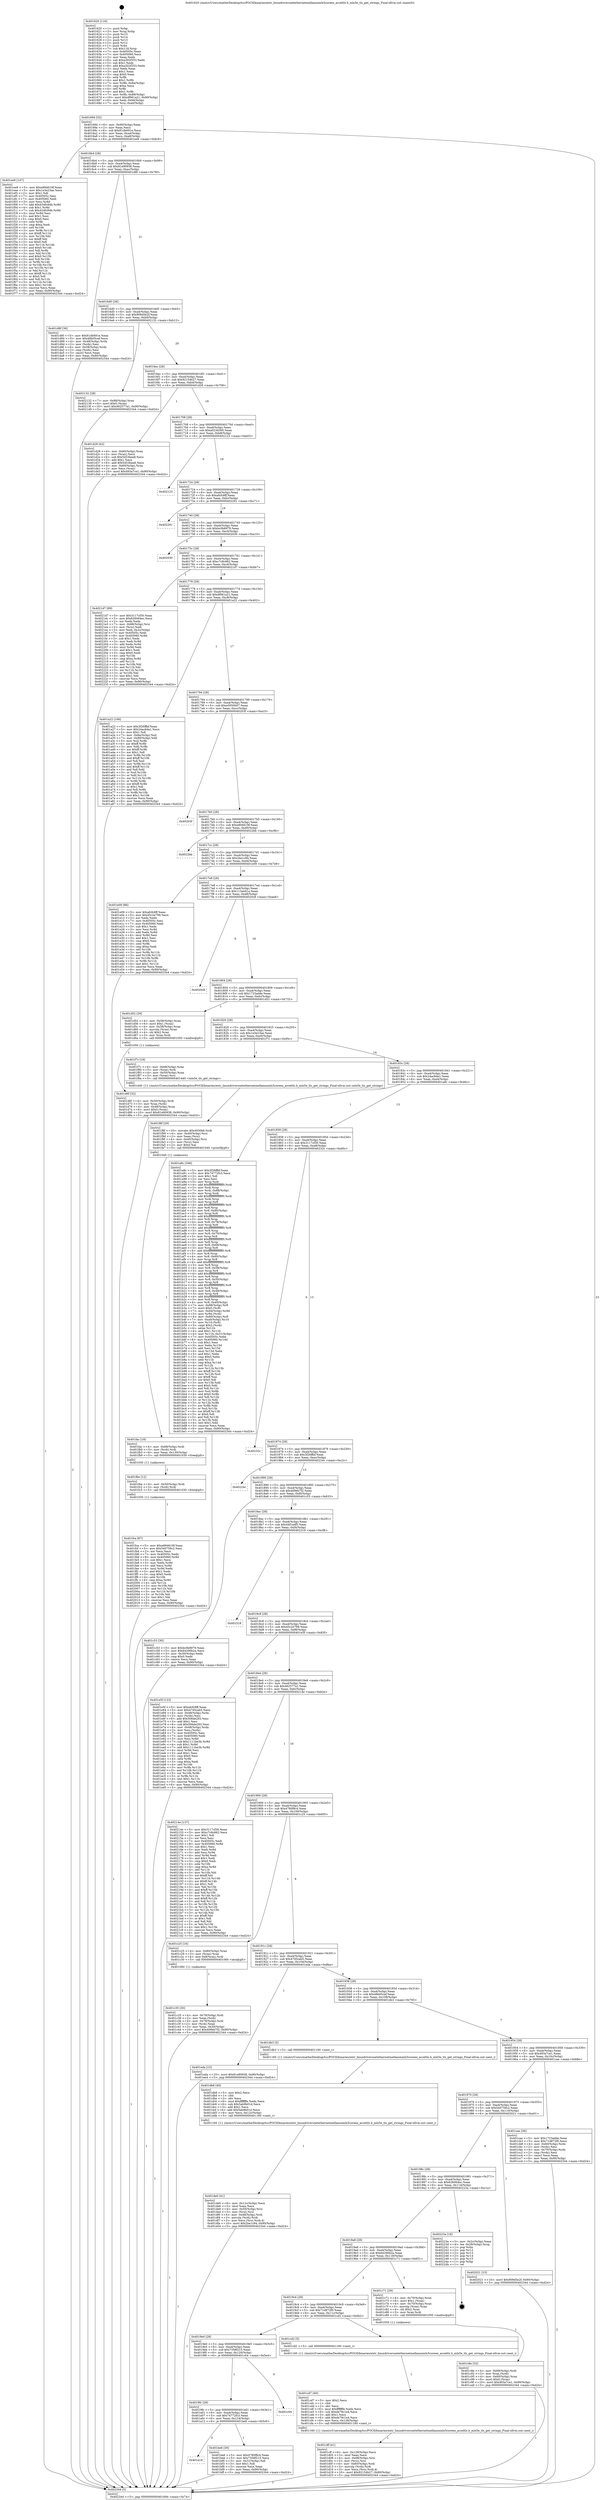 digraph "0x401620" {
  label = "0x401620 (/mnt/c/Users/mathe/Desktop/tcc/POCII/binaries/extr_linuxdriversnetethernetmellanoxmlx5coreen_acceltls.h_mlx5e_tls_get_strings_Final-ollvm.out::main(0))"
  labelloc = "t"
  node[shape=record]

  Entry [label="",width=0.3,height=0.3,shape=circle,fillcolor=black,style=filled]
  "0x401694" [label="{
     0x401694 [32]\l
     | [instrs]\l
     &nbsp;&nbsp;0x401694 \<+6\>: mov -0x90(%rbp),%eax\l
     &nbsp;&nbsp;0x40169a \<+2\>: mov %eax,%ecx\l
     &nbsp;&nbsp;0x40169c \<+6\>: sub $0x81db691e,%ecx\l
     &nbsp;&nbsp;0x4016a2 \<+6\>: mov %eax,-0xa4(%rbp)\l
     &nbsp;&nbsp;0x4016a8 \<+6\>: mov %ecx,-0xa8(%rbp)\l
     &nbsp;&nbsp;0x4016ae \<+6\>: je 0000000000401ee9 \<main+0x8c9\>\l
  }"]
  "0x401ee9" [label="{
     0x401ee9 [147]\l
     | [instrs]\l
     &nbsp;&nbsp;0x401ee9 \<+5\>: mov $0xe894619f,%eax\l
     &nbsp;&nbsp;0x401eee \<+5\>: mov $0x1e3e23ae,%ecx\l
     &nbsp;&nbsp;0x401ef3 \<+2\>: mov $0x1,%dl\l
     &nbsp;&nbsp;0x401ef5 \<+7\>: mov 0x40505c,%esi\l
     &nbsp;&nbsp;0x401efc \<+7\>: mov 0x405060,%edi\l
     &nbsp;&nbsp;0x401f03 \<+3\>: mov %esi,%r8d\l
     &nbsp;&nbsp;0x401f06 \<+7\>: add $0x434fc84b,%r8d\l
     &nbsp;&nbsp;0x401f0d \<+4\>: sub $0x1,%r8d\l
     &nbsp;&nbsp;0x401f11 \<+7\>: sub $0x434fc84b,%r8d\l
     &nbsp;&nbsp;0x401f18 \<+4\>: imul %r8d,%esi\l
     &nbsp;&nbsp;0x401f1c \<+3\>: and $0x1,%esi\l
     &nbsp;&nbsp;0x401f1f \<+3\>: cmp $0x0,%esi\l
     &nbsp;&nbsp;0x401f22 \<+4\>: sete %r9b\l
     &nbsp;&nbsp;0x401f26 \<+3\>: cmp $0xa,%edi\l
     &nbsp;&nbsp;0x401f29 \<+4\>: setl %r10b\l
     &nbsp;&nbsp;0x401f2d \<+3\>: mov %r9b,%r11b\l
     &nbsp;&nbsp;0x401f30 \<+4\>: xor $0xff,%r11b\l
     &nbsp;&nbsp;0x401f34 \<+3\>: mov %r10b,%bl\l
     &nbsp;&nbsp;0x401f37 \<+3\>: xor $0xff,%bl\l
     &nbsp;&nbsp;0x401f3a \<+3\>: xor $0x0,%dl\l
     &nbsp;&nbsp;0x401f3d \<+3\>: mov %r11b,%r14b\l
     &nbsp;&nbsp;0x401f40 \<+4\>: and $0x0,%r14b\l
     &nbsp;&nbsp;0x401f44 \<+3\>: and %dl,%r9b\l
     &nbsp;&nbsp;0x401f47 \<+3\>: mov %bl,%r15b\l
     &nbsp;&nbsp;0x401f4a \<+4\>: and $0x0,%r15b\l
     &nbsp;&nbsp;0x401f4e \<+3\>: and %dl,%r10b\l
     &nbsp;&nbsp;0x401f51 \<+3\>: or %r9b,%r14b\l
     &nbsp;&nbsp;0x401f54 \<+3\>: or %r10b,%r15b\l
     &nbsp;&nbsp;0x401f57 \<+3\>: xor %r15b,%r14b\l
     &nbsp;&nbsp;0x401f5a \<+3\>: or %bl,%r11b\l
     &nbsp;&nbsp;0x401f5d \<+4\>: xor $0xff,%r11b\l
     &nbsp;&nbsp;0x401f61 \<+3\>: or $0x0,%dl\l
     &nbsp;&nbsp;0x401f64 \<+3\>: and %dl,%r11b\l
     &nbsp;&nbsp;0x401f67 \<+3\>: or %r11b,%r14b\l
     &nbsp;&nbsp;0x401f6a \<+4\>: test $0x1,%r14b\l
     &nbsp;&nbsp;0x401f6e \<+3\>: cmovne %ecx,%eax\l
     &nbsp;&nbsp;0x401f71 \<+6\>: mov %eax,-0x90(%rbp)\l
     &nbsp;&nbsp;0x401f77 \<+5\>: jmp 0000000000402344 \<main+0xd24\>\l
  }"]
  "0x4016b4" [label="{
     0x4016b4 [28]\l
     | [instrs]\l
     &nbsp;&nbsp;0x4016b4 \<+5\>: jmp 00000000004016b9 \<main+0x99\>\l
     &nbsp;&nbsp;0x4016b9 \<+6\>: mov -0xa4(%rbp),%eax\l
     &nbsp;&nbsp;0x4016bf \<+5\>: sub $0x81e90938,%eax\l
     &nbsp;&nbsp;0x4016c4 \<+6\>: mov %eax,-0xac(%rbp)\l
     &nbsp;&nbsp;0x4016ca \<+6\>: je 0000000000401d8f \<main+0x76f\>\l
  }"]
  Exit [label="",width=0.3,height=0.3,shape=circle,fillcolor=black,style=filled,peripheries=2]
  "0x401d8f" [label="{
     0x401d8f [36]\l
     | [instrs]\l
     &nbsp;&nbsp;0x401d8f \<+5\>: mov $0x81db691e,%eax\l
     &nbsp;&nbsp;0x401d94 \<+5\>: mov $0x48b05cef,%ecx\l
     &nbsp;&nbsp;0x401d99 \<+4\>: mov -0x48(%rbp),%rdx\l
     &nbsp;&nbsp;0x401d9d \<+2\>: mov (%rdx),%esi\l
     &nbsp;&nbsp;0x401d9f \<+4\>: mov -0x58(%rbp),%rdx\l
     &nbsp;&nbsp;0x401da3 \<+2\>: cmp (%rdx),%esi\l
     &nbsp;&nbsp;0x401da5 \<+3\>: cmovl %ecx,%eax\l
     &nbsp;&nbsp;0x401da8 \<+6\>: mov %eax,-0x90(%rbp)\l
     &nbsp;&nbsp;0x401dae \<+5\>: jmp 0000000000402344 \<main+0xd24\>\l
  }"]
  "0x4016d0" [label="{
     0x4016d0 [28]\l
     | [instrs]\l
     &nbsp;&nbsp;0x4016d0 \<+5\>: jmp 00000000004016d5 \<main+0xb5\>\l
     &nbsp;&nbsp;0x4016d5 \<+6\>: mov -0xa4(%rbp),%eax\l
     &nbsp;&nbsp;0x4016db \<+5\>: sub $0x909d5e2f,%eax\l
     &nbsp;&nbsp;0x4016e0 \<+6\>: mov %eax,-0xb0(%rbp)\l
     &nbsp;&nbsp;0x4016e6 \<+6\>: je 0000000000402132 \<main+0xb12\>\l
  }"]
  "0x401fca" [label="{
     0x401fca [87]\l
     | [instrs]\l
     &nbsp;&nbsp;0x401fca \<+5\>: mov $0xe894619f,%eax\l
     &nbsp;&nbsp;0x401fcf \<+5\>: mov $0x540758c2,%esi\l
     &nbsp;&nbsp;0x401fd4 \<+2\>: xor %ecx,%ecx\l
     &nbsp;&nbsp;0x401fd6 \<+7\>: mov 0x40505c,%edx\l
     &nbsp;&nbsp;0x401fdd \<+8\>: mov 0x405060,%r8d\l
     &nbsp;&nbsp;0x401fe5 \<+3\>: sub $0x1,%ecx\l
     &nbsp;&nbsp;0x401fe8 \<+3\>: mov %edx,%r9d\l
     &nbsp;&nbsp;0x401feb \<+3\>: add %ecx,%r9d\l
     &nbsp;&nbsp;0x401fee \<+4\>: imul %r9d,%edx\l
     &nbsp;&nbsp;0x401ff2 \<+3\>: and $0x1,%edx\l
     &nbsp;&nbsp;0x401ff5 \<+3\>: cmp $0x0,%edx\l
     &nbsp;&nbsp;0x401ff8 \<+4\>: sete %r10b\l
     &nbsp;&nbsp;0x401ffc \<+4\>: cmp $0xa,%r8d\l
     &nbsp;&nbsp;0x402000 \<+4\>: setl %r11b\l
     &nbsp;&nbsp;0x402004 \<+3\>: mov %r10b,%bl\l
     &nbsp;&nbsp;0x402007 \<+3\>: and %r11b,%bl\l
     &nbsp;&nbsp;0x40200a \<+3\>: xor %r11b,%r10b\l
     &nbsp;&nbsp;0x40200d \<+3\>: or %r10b,%bl\l
     &nbsp;&nbsp;0x402010 \<+3\>: test $0x1,%bl\l
     &nbsp;&nbsp;0x402013 \<+3\>: cmovne %esi,%eax\l
     &nbsp;&nbsp;0x402016 \<+6\>: mov %eax,-0x90(%rbp)\l
     &nbsp;&nbsp;0x40201c \<+5\>: jmp 0000000000402344 \<main+0xd24\>\l
  }"]
  "0x402132" [label="{
     0x402132 [28]\l
     | [instrs]\l
     &nbsp;&nbsp;0x402132 \<+7\>: mov -0x88(%rbp),%rax\l
     &nbsp;&nbsp;0x402139 \<+6\>: movl $0x0,(%rax)\l
     &nbsp;&nbsp;0x40213f \<+10\>: movl $0x462577a1,-0x90(%rbp)\l
     &nbsp;&nbsp;0x402149 \<+5\>: jmp 0000000000402344 \<main+0xd24\>\l
  }"]
  "0x4016ec" [label="{
     0x4016ec [28]\l
     | [instrs]\l
     &nbsp;&nbsp;0x4016ec \<+5\>: jmp 00000000004016f1 \<main+0xd1\>\l
     &nbsp;&nbsp;0x4016f1 \<+6\>: mov -0xa4(%rbp),%eax\l
     &nbsp;&nbsp;0x4016f7 \<+5\>: sub $0x92154b27,%eax\l
     &nbsp;&nbsp;0x4016fc \<+6\>: mov %eax,-0xb4(%rbp)\l
     &nbsp;&nbsp;0x401702 \<+6\>: je 0000000000401d28 \<main+0x708\>\l
  }"]
  "0x401fbe" [label="{
     0x401fbe [12]\l
     | [instrs]\l
     &nbsp;&nbsp;0x401fbe \<+4\>: mov -0x50(%rbp),%rdi\l
     &nbsp;&nbsp;0x401fc2 \<+3\>: mov (%rdi),%rdi\l
     &nbsp;&nbsp;0x401fc5 \<+5\>: call 0000000000401030 \<free@plt\>\l
     | [calls]\l
     &nbsp;&nbsp;0x401030 \{1\} (unknown)\l
  }"]
  "0x401d28" [label="{
     0x401d28 [42]\l
     | [instrs]\l
     &nbsp;&nbsp;0x401d28 \<+4\>: mov -0x60(%rbp),%rax\l
     &nbsp;&nbsp;0x401d2c \<+2\>: mov (%rax),%ecx\l
     &nbsp;&nbsp;0x401d2e \<+6\>: sub $0x5453bea8,%ecx\l
     &nbsp;&nbsp;0x401d34 \<+3\>: add $0x1,%ecx\l
     &nbsp;&nbsp;0x401d37 \<+6\>: add $0x5453bea8,%ecx\l
     &nbsp;&nbsp;0x401d3d \<+4\>: mov -0x60(%rbp),%rax\l
     &nbsp;&nbsp;0x401d41 \<+2\>: mov %ecx,(%rax)\l
     &nbsp;&nbsp;0x401d43 \<+10\>: movl $0x493a7ce1,-0x90(%rbp)\l
     &nbsp;&nbsp;0x401d4d \<+5\>: jmp 0000000000402344 \<main+0xd24\>\l
  }"]
  "0x401708" [label="{
     0x401708 [28]\l
     | [instrs]\l
     &nbsp;&nbsp;0x401708 \<+5\>: jmp 000000000040170d \<main+0xed\>\l
     &nbsp;&nbsp;0x40170d \<+6\>: mov -0xa4(%rbp),%eax\l
     &nbsp;&nbsp;0x401713 \<+5\>: sub $0xa023d300,%eax\l
     &nbsp;&nbsp;0x401718 \<+6\>: mov %eax,-0xb8(%rbp)\l
     &nbsp;&nbsp;0x40171e \<+6\>: je 0000000000402123 \<main+0xb03\>\l
  }"]
  "0x401fac" [label="{
     0x401fac [18]\l
     | [instrs]\l
     &nbsp;&nbsp;0x401fac \<+4\>: mov -0x68(%rbp),%rdi\l
     &nbsp;&nbsp;0x401fb0 \<+3\>: mov (%rdi),%rdi\l
     &nbsp;&nbsp;0x401fb3 \<+6\>: mov %eax,-0x130(%rbp)\l
     &nbsp;&nbsp;0x401fb9 \<+5\>: call 0000000000401030 \<free@plt\>\l
     | [calls]\l
     &nbsp;&nbsp;0x401030 \{1\} (unknown)\l
  }"]
  "0x402123" [label="{
     0x402123\l
  }", style=dashed]
  "0x401724" [label="{
     0x401724 [28]\l
     | [instrs]\l
     &nbsp;&nbsp;0x401724 \<+5\>: jmp 0000000000401729 \<main+0x109\>\l
     &nbsp;&nbsp;0x401729 \<+6\>: mov -0xa4(%rbp),%eax\l
     &nbsp;&nbsp;0x40172f \<+5\>: sub $0xafcfc8ff,%eax\l
     &nbsp;&nbsp;0x401734 \<+6\>: mov %eax,-0xbc(%rbp)\l
     &nbsp;&nbsp;0x40173a \<+6\>: je 0000000000402291 \<main+0xc71\>\l
  }"]
  "0x401f8f" [label="{
     0x401f8f [29]\l
     | [instrs]\l
     &nbsp;&nbsp;0x401f8f \<+10\>: movabs $0x4030b6,%rdi\l
     &nbsp;&nbsp;0x401f99 \<+4\>: mov -0x40(%rbp),%rsi\l
     &nbsp;&nbsp;0x401f9d \<+2\>: mov %eax,(%rsi)\l
     &nbsp;&nbsp;0x401f9f \<+4\>: mov -0x40(%rbp),%rsi\l
     &nbsp;&nbsp;0x401fa3 \<+2\>: mov (%rsi),%esi\l
     &nbsp;&nbsp;0x401fa5 \<+2\>: mov $0x0,%al\l
     &nbsp;&nbsp;0x401fa7 \<+5\>: call 0000000000401040 \<printf@plt\>\l
     | [calls]\l
     &nbsp;&nbsp;0x401040 \{1\} (unknown)\l
  }"]
  "0x402291" [label="{
     0x402291\l
  }", style=dashed]
  "0x401740" [label="{
     0x401740 [28]\l
     | [instrs]\l
     &nbsp;&nbsp;0x401740 \<+5\>: jmp 0000000000401745 \<main+0x125\>\l
     &nbsp;&nbsp;0x401745 \<+6\>: mov -0xa4(%rbp),%eax\l
     &nbsp;&nbsp;0x40174b \<+5\>: sub $0xbc0b8979,%eax\l
     &nbsp;&nbsp;0x401750 \<+6\>: mov %eax,-0xc0(%rbp)\l
     &nbsp;&nbsp;0x401756 \<+6\>: je 0000000000402030 \<main+0xa10\>\l
  }"]
  "0x401de0" [label="{
     0x401de0 [41]\l
     | [instrs]\l
     &nbsp;&nbsp;0x401de0 \<+6\>: mov -0x12c(%rbp),%ecx\l
     &nbsp;&nbsp;0x401de6 \<+3\>: imul %eax,%ecx\l
     &nbsp;&nbsp;0x401de9 \<+4\>: mov -0x50(%rbp),%rsi\l
     &nbsp;&nbsp;0x401ded \<+3\>: mov (%rsi),%rsi\l
     &nbsp;&nbsp;0x401df0 \<+4\>: mov -0x48(%rbp),%rdi\l
     &nbsp;&nbsp;0x401df4 \<+3\>: movslq (%rdi),%rdi\l
     &nbsp;&nbsp;0x401df7 \<+3\>: mov %ecx,(%rsi,%rdi,4)\l
     &nbsp;&nbsp;0x401dfa \<+10\>: movl $0x2be1c94,-0x90(%rbp)\l
     &nbsp;&nbsp;0x401e04 \<+5\>: jmp 0000000000402344 \<main+0xd24\>\l
  }"]
  "0x402030" [label="{
     0x402030\l
  }", style=dashed]
  "0x40175c" [label="{
     0x40175c [28]\l
     | [instrs]\l
     &nbsp;&nbsp;0x40175c \<+5\>: jmp 0000000000401761 \<main+0x141\>\l
     &nbsp;&nbsp;0x401761 \<+6\>: mov -0xa4(%rbp),%eax\l
     &nbsp;&nbsp;0x401767 \<+5\>: sub $0xc7c8c662,%eax\l
     &nbsp;&nbsp;0x40176c \<+6\>: mov %eax,-0xc4(%rbp)\l
     &nbsp;&nbsp;0x401772 \<+6\>: je 00000000004021d7 \<main+0xbb7\>\l
  }"]
  "0x401db8" [label="{
     0x401db8 [40]\l
     | [instrs]\l
     &nbsp;&nbsp;0x401db8 \<+5\>: mov $0x2,%ecx\l
     &nbsp;&nbsp;0x401dbd \<+1\>: cltd\l
     &nbsp;&nbsp;0x401dbe \<+2\>: idiv %ecx\l
     &nbsp;&nbsp;0x401dc0 \<+6\>: imul $0xfffffffe,%edx,%ecx\l
     &nbsp;&nbsp;0x401dc6 \<+6\>: sub $0x5ab9b01d,%ecx\l
     &nbsp;&nbsp;0x401dcc \<+3\>: add $0x1,%ecx\l
     &nbsp;&nbsp;0x401dcf \<+6\>: add $0x5ab9b01d,%ecx\l
     &nbsp;&nbsp;0x401dd5 \<+6\>: mov %ecx,-0x12c(%rbp)\l
     &nbsp;&nbsp;0x401ddb \<+5\>: call 0000000000401160 \<next_i\>\l
     | [calls]\l
     &nbsp;&nbsp;0x401160 \{1\} (/mnt/c/Users/mathe/Desktop/tcc/POCII/binaries/extr_linuxdriversnetethernetmellanoxmlx5coreen_acceltls.h_mlx5e_tls_get_strings_Final-ollvm.out::next_i)\l
  }"]
  "0x4021d7" [label="{
     0x4021d7 [99]\l
     | [instrs]\l
     &nbsp;&nbsp;0x4021d7 \<+5\>: mov $0x3117cf30,%eax\l
     &nbsp;&nbsp;0x4021dc \<+5\>: mov $0x626064ec,%ecx\l
     &nbsp;&nbsp;0x4021e1 \<+2\>: xor %edx,%edx\l
     &nbsp;&nbsp;0x4021e3 \<+7\>: mov -0x88(%rbp),%rsi\l
     &nbsp;&nbsp;0x4021ea \<+2\>: mov (%rsi),%edi\l
     &nbsp;&nbsp;0x4021ec \<+3\>: mov %edi,-0x2c(%rbp)\l
     &nbsp;&nbsp;0x4021ef \<+7\>: mov 0x40505c,%edi\l
     &nbsp;&nbsp;0x4021f6 \<+8\>: mov 0x405060,%r8d\l
     &nbsp;&nbsp;0x4021fe \<+3\>: sub $0x1,%edx\l
     &nbsp;&nbsp;0x402201 \<+3\>: mov %edi,%r9d\l
     &nbsp;&nbsp;0x402204 \<+3\>: add %edx,%r9d\l
     &nbsp;&nbsp;0x402207 \<+4\>: imul %r9d,%edi\l
     &nbsp;&nbsp;0x40220b \<+3\>: and $0x1,%edi\l
     &nbsp;&nbsp;0x40220e \<+3\>: cmp $0x0,%edi\l
     &nbsp;&nbsp;0x402211 \<+4\>: sete %r10b\l
     &nbsp;&nbsp;0x402215 \<+4\>: cmp $0xa,%r8d\l
     &nbsp;&nbsp;0x402219 \<+4\>: setl %r11b\l
     &nbsp;&nbsp;0x40221d \<+3\>: mov %r10b,%bl\l
     &nbsp;&nbsp;0x402220 \<+3\>: and %r11b,%bl\l
     &nbsp;&nbsp;0x402223 \<+3\>: xor %r11b,%r10b\l
     &nbsp;&nbsp;0x402226 \<+3\>: or %r10b,%bl\l
     &nbsp;&nbsp;0x402229 \<+3\>: test $0x1,%bl\l
     &nbsp;&nbsp;0x40222c \<+3\>: cmovne %ecx,%eax\l
     &nbsp;&nbsp;0x40222f \<+6\>: mov %eax,-0x90(%rbp)\l
     &nbsp;&nbsp;0x402235 \<+5\>: jmp 0000000000402344 \<main+0xd24\>\l
  }"]
  "0x401778" [label="{
     0x401778 [28]\l
     | [instrs]\l
     &nbsp;&nbsp;0x401778 \<+5\>: jmp 000000000040177d \<main+0x15d\>\l
     &nbsp;&nbsp;0x40177d \<+6\>: mov -0xa4(%rbp),%eax\l
     &nbsp;&nbsp;0x401783 \<+5\>: sub $0xdf061a21,%eax\l
     &nbsp;&nbsp;0x401788 \<+6\>: mov %eax,-0xc8(%rbp)\l
     &nbsp;&nbsp;0x40178e \<+6\>: je 0000000000401a22 \<main+0x402\>\l
  }"]
  "0x401d6f" [label="{
     0x401d6f [32]\l
     | [instrs]\l
     &nbsp;&nbsp;0x401d6f \<+4\>: mov -0x50(%rbp),%rdi\l
     &nbsp;&nbsp;0x401d73 \<+3\>: mov %rax,(%rdi)\l
     &nbsp;&nbsp;0x401d76 \<+4\>: mov -0x48(%rbp),%rax\l
     &nbsp;&nbsp;0x401d7a \<+6\>: movl $0x0,(%rax)\l
     &nbsp;&nbsp;0x401d80 \<+10\>: movl $0x81e90938,-0x90(%rbp)\l
     &nbsp;&nbsp;0x401d8a \<+5\>: jmp 0000000000402344 \<main+0xd24\>\l
  }"]
  "0x401a22" [label="{
     0x401a22 [106]\l
     | [instrs]\l
     &nbsp;&nbsp;0x401a22 \<+5\>: mov $0x3f26ffbf,%eax\l
     &nbsp;&nbsp;0x401a27 \<+5\>: mov $0x24ac6da1,%ecx\l
     &nbsp;&nbsp;0x401a2c \<+2\>: mov $0x1,%dl\l
     &nbsp;&nbsp;0x401a2e \<+7\>: mov -0x8a(%rbp),%sil\l
     &nbsp;&nbsp;0x401a35 \<+7\>: mov -0x89(%rbp),%dil\l
     &nbsp;&nbsp;0x401a3c \<+3\>: mov %sil,%r8b\l
     &nbsp;&nbsp;0x401a3f \<+4\>: xor $0xff,%r8b\l
     &nbsp;&nbsp;0x401a43 \<+3\>: mov %dil,%r9b\l
     &nbsp;&nbsp;0x401a46 \<+4\>: xor $0xff,%r9b\l
     &nbsp;&nbsp;0x401a4a \<+3\>: xor $0x1,%dl\l
     &nbsp;&nbsp;0x401a4d \<+3\>: mov %r8b,%r10b\l
     &nbsp;&nbsp;0x401a50 \<+4\>: and $0xff,%r10b\l
     &nbsp;&nbsp;0x401a54 \<+3\>: and %dl,%sil\l
     &nbsp;&nbsp;0x401a57 \<+3\>: mov %r9b,%r11b\l
     &nbsp;&nbsp;0x401a5a \<+4\>: and $0xff,%r11b\l
     &nbsp;&nbsp;0x401a5e \<+3\>: and %dl,%dil\l
     &nbsp;&nbsp;0x401a61 \<+3\>: or %sil,%r10b\l
     &nbsp;&nbsp;0x401a64 \<+3\>: or %dil,%r11b\l
     &nbsp;&nbsp;0x401a67 \<+3\>: xor %r11b,%r10b\l
     &nbsp;&nbsp;0x401a6a \<+3\>: or %r9b,%r8b\l
     &nbsp;&nbsp;0x401a6d \<+4\>: xor $0xff,%r8b\l
     &nbsp;&nbsp;0x401a71 \<+3\>: or $0x1,%dl\l
     &nbsp;&nbsp;0x401a74 \<+3\>: and %dl,%r8b\l
     &nbsp;&nbsp;0x401a77 \<+3\>: or %r8b,%r10b\l
     &nbsp;&nbsp;0x401a7a \<+4\>: test $0x1,%r10b\l
     &nbsp;&nbsp;0x401a7e \<+3\>: cmovne %ecx,%eax\l
     &nbsp;&nbsp;0x401a81 \<+6\>: mov %eax,-0x90(%rbp)\l
     &nbsp;&nbsp;0x401a87 \<+5\>: jmp 0000000000402344 \<main+0xd24\>\l
  }"]
  "0x401794" [label="{
     0x401794 [28]\l
     | [instrs]\l
     &nbsp;&nbsp;0x401794 \<+5\>: jmp 0000000000401799 \<main+0x179\>\l
     &nbsp;&nbsp;0x401799 \<+6\>: mov -0xa4(%rbp),%eax\l
     &nbsp;&nbsp;0x40179f \<+5\>: sub $0xe5050b07,%eax\l
     &nbsp;&nbsp;0x4017a4 \<+6\>: mov %eax,-0xcc(%rbp)\l
     &nbsp;&nbsp;0x4017aa \<+6\>: je 000000000040203f \<main+0xa1f\>\l
  }"]
  "0x402344" [label="{
     0x402344 [5]\l
     | [instrs]\l
     &nbsp;&nbsp;0x402344 \<+5\>: jmp 0000000000401694 \<main+0x74\>\l
  }"]
  "0x401620" [label="{
     0x401620 [116]\l
     | [instrs]\l
     &nbsp;&nbsp;0x401620 \<+1\>: push %rbp\l
     &nbsp;&nbsp;0x401621 \<+3\>: mov %rsp,%rbp\l
     &nbsp;&nbsp;0x401624 \<+2\>: push %r15\l
     &nbsp;&nbsp;0x401626 \<+2\>: push %r14\l
     &nbsp;&nbsp;0x401628 \<+2\>: push %r13\l
     &nbsp;&nbsp;0x40162a \<+2\>: push %r12\l
     &nbsp;&nbsp;0x40162c \<+1\>: push %rbx\l
     &nbsp;&nbsp;0x40162d \<+7\>: sub $0x118,%rsp\l
     &nbsp;&nbsp;0x401634 \<+7\>: mov 0x40505c,%eax\l
     &nbsp;&nbsp;0x40163b \<+7\>: mov 0x405060,%ecx\l
     &nbsp;&nbsp;0x401642 \<+2\>: mov %eax,%edx\l
     &nbsp;&nbsp;0x401644 \<+6\>: sub $0xa302f353,%edx\l
     &nbsp;&nbsp;0x40164a \<+3\>: sub $0x1,%edx\l
     &nbsp;&nbsp;0x40164d \<+6\>: add $0xa302f353,%edx\l
     &nbsp;&nbsp;0x401653 \<+3\>: imul %edx,%eax\l
     &nbsp;&nbsp;0x401656 \<+3\>: and $0x1,%eax\l
     &nbsp;&nbsp;0x401659 \<+3\>: cmp $0x0,%eax\l
     &nbsp;&nbsp;0x40165c \<+4\>: sete %r8b\l
     &nbsp;&nbsp;0x401660 \<+4\>: and $0x1,%r8b\l
     &nbsp;&nbsp;0x401664 \<+7\>: mov %r8b,-0x8a(%rbp)\l
     &nbsp;&nbsp;0x40166b \<+3\>: cmp $0xa,%ecx\l
     &nbsp;&nbsp;0x40166e \<+4\>: setl %r8b\l
     &nbsp;&nbsp;0x401672 \<+4\>: and $0x1,%r8b\l
     &nbsp;&nbsp;0x401676 \<+7\>: mov %r8b,-0x89(%rbp)\l
     &nbsp;&nbsp;0x40167d \<+10\>: movl $0xdf061a21,-0x90(%rbp)\l
     &nbsp;&nbsp;0x401687 \<+6\>: mov %edi,-0x94(%rbp)\l
     &nbsp;&nbsp;0x40168d \<+7\>: mov %rsi,-0xa0(%rbp)\l
  }"]
  "0x401cff" [label="{
     0x401cff [41]\l
     | [instrs]\l
     &nbsp;&nbsp;0x401cff \<+6\>: mov -0x128(%rbp),%ecx\l
     &nbsp;&nbsp;0x401d05 \<+3\>: imul %eax,%ecx\l
     &nbsp;&nbsp;0x401d08 \<+4\>: mov -0x68(%rbp),%rsi\l
     &nbsp;&nbsp;0x401d0c \<+3\>: mov (%rsi),%rsi\l
     &nbsp;&nbsp;0x401d0f \<+4\>: mov -0x60(%rbp),%rdi\l
     &nbsp;&nbsp;0x401d13 \<+3\>: movslq (%rdi),%rdi\l
     &nbsp;&nbsp;0x401d16 \<+3\>: mov %ecx,(%rsi,%rdi,4)\l
     &nbsp;&nbsp;0x401d19 \<+10\>: movl $0x92154b27,-0x90(%rbp)\l
     &nbsp;&nbsp;0x401d23 \<+5\>: jmp 0000000000402344 \<main+0xd24\>\l
  }"]
  "0x40203f" [label="{
     0x40203f\l
  }", style=dashed]
  "0x4017b0" [label="{
     0x4017b0 [28]\l
     | [instrs]\l
     &nbsp;&nbsp;0x4017b0 \<+5\>: jmp 00000000004017b5 \<main+0x195\>\l
     &nbsp;&nbsp;0x4017b5 \<+6\>: mov -0xa4(%rbp),%eax\l
     &nbsp;&nbsp;0x4017bb \<+5\>: sub $0xe894619f,%eax\l
     &nbsp;&nbsp;0x4017c0 \<+6\>: mov %eax,-0xd0(%rbp)\l
     &nbsp;&nbsp;0x4017c6 \<+6\>: je 00000000004022bb \<main+0xc9b\>\l
  }"]
  "0x401cd7" [label="{
     0x401cd7 [40]\l
     | [instrs]\l
     &nbsp;&nbsp;0x401cd7 \<+5\>: mov $0x2,%ecx\l
     &nbsp;&nbsp;0x401cdc \<+1\>: cltd\l
     &nbsp;&nbsp;0x401cdd \<+2\>: idiv %ecx\l
     &nbsp;&nbsp;0x401cdf \<+6\>: imul $0xfffffffe,%edx,%ecx\l
     &nbsp;&nbsp;0x401ce5 \<+6\>: sub $0xde79c1e4,%ecx\l
     &nbsp;&nbsp;0x401ceb \<+3\>: add $0x1,%ecx\l
     &nbsp;&nbsp;0x401cee \<+6\>: add $0xde79c1e4,%ecx\l
     &nbsp;&nbsp;0x401cf4 \<+6\>: mov %ecx,-0x128(%rbp)\l
     &nbsp;&nbsp;0x401cfa \<+5\>: call 0000000000401160 \<next_i\>\l
     | [calls]\l
     &nbsp;&nbsp;0x401160 \{1\} (/mnt/c/Users/mathe/Desktop/tcc/POCII/binaries/extr_linuxdriversnetethernetmellanoxmlx5coreen_acceltls.h_mlx5e_tls_get_strings_Final-ollvm.out::next_i)\l
  }"]
  "0x4022bb" [label="{
     0x4022bb\l
  }", style=dashed]
  "0x4017cc" [label="{
     0x4017cc [28]\l
     | [instrs]\l
     &nbsp;&nbsp;0x4017cc \<+5\>: jmp 00000000004017d1 \<main+0x1b1\>\l
     &nbsp;&nbsp;0x4017d1 \<+6\>: mov -0xa4(%rbp),%eax\l
     &nbsp;&nbsp;0x4017d7 \<+5\>: sub $0x2be1c94,%eax\l
     &nbsp;&nbsp;0x4017dc \<+6\>: mov %eax,-0xd4(%rbp)\l
     &nbsp;&nbsp;0x4017e2 \<+6\>: je 0000000000401e09 \<main+0x7e9\>\l
  }"]
  "0x401c8e" [label="{
     0x401c8e [32]\l
     | [instrs]\l
     &nbsp;&nbsp;0x401c8e \<+4\>: mov -0x68(%rbp),%rdi\l
     &nbsp;&nbsp;0x401c92 \<+3\>: mov %rax,(%rdi)\l
     &nbsp;&nbsp;0x401c95 \<+4\>: mov -0x60(%rbp),%rax\l
     &nbsp;&nbsp;0x401c99 \<+6\>: movl $0x0,(%rax)\l
     &nbsp;&nbsp;0x401c9f \<+10\>: movl $0x493a7ce1,-0x90(%rbp)\l
     &nbsp;&nbsp;0x401ca9 \<+5\>: jmp 0000000000402344 \<main+0xd24\>\l
  }"]
  "0x401e09" [label="{
     0x401e09 [86]\l
     | [instrs]\l
     &nbsp;&nbsp;0x401e09 \<+5\>: mov $0xafcfc8ff,%eax\l
     &nbsp;&nbsp;0x401e0e \<+5\>: mov $0x45c2e799,%ecx\l
     &nbsp;&nbsp;0x401e13 \<+2\>: xor %edx,%edx\l
     &nbsp;&nbsp;0x401e15 \<+7\>: mov 0x40505c,%esi\l
     &nbsp;&nbsp;0x401e1c \<+7\>: mov 0x405060,%edi\l
     &nbsp;&nbsp;0x401e23 \<+3\>: sub $0x1,%edx\l
     &nbsp;&nbsp;0x401e26 \<+3\>: mov %esi,%r8d\l
     &nbsp;&nbsp;0x401e29 \<+3\>: add %edx,%r8d\l
     &nbsp;&nbsp;0x401e2c \<+4\>: imul %r8d,%esi\l
     &nbsp;&nbsp;0x401e30 \<+3\>: and $0x1,%esi\l
     &nbsp;&nbsp;0x401e33 \<+3\>: cmp $0x0,%esi\l
     &nbsp;&nbsp;0x401e36 \<+4\>: sete %r9b\l
     &nbsp;&nbsp;0x401e3a \<+3\>: cmp $0xa,%edi\l
     &nbsp;&nbsp;0x401e3d \<+4\>: setl %r10b\l
     &nbsp;&nbsp;0x401e41 \<+3\>: mov %r9b,%r11b\l
     &nbsp;&nbsp;0x401e44 \<+3\>: and %r10b,%r11b\l
     &nbsp;&nbsp;0x401e47 \<+3\>: xor %r10b,%r9b\l
     &nbsp;&nbsp;0x401e4a \<+3\>: or %r9b,%r11b\l
     &nbsp;&nbsp;0x401e4d \<+4\>: test $0x1,%r11b\l
     &nbsp;&nbsp;0x401e51 \<+3\>: cmovne %ecx,%eax\l
     &nbsp;&nbsp;0x401e54 \<+6\>: mov %eax,-0x90(%rbp)\l
     &nbsp;&nbsp;0x401e5a \<+5\>: jmp 0000000000402344 \<main+0xd24\>\l
  }"]
  "0x4017e8" [label="{
     0x4017e8 [28]\l
     | [instrs]\l
     &nbsp;&nbsp;0x4017e8 \<+5\>: jmp 00000000004017ed \<main+0x1cd\>\l
     &nbsp;&nbsp;0x4017ed \<+6\>: mov -0xa4(%rbp),%eax\l
     &nbsp;&nbsp;0x4017f3 \<+5\>: sub $0x113a441a,%eax\l
     &nbsp;&nbsp;0x4017f8 \<+6\>: mov %eax,-0xd8(%rbp)\l
     &nbsp;&nbsp;0x4017fe \<+6\>: je 00000000004020c8 \<main+0xaa8\>\l
  }"]
  "0x401c35" [label="{
     0x401c35 [30]\l
     | [instrs]\l
     &nbsp;&nbsp;0x401c35 \<+4\>: mov -0x78(%rbp),%rdi\l
     &nbsp;&nbsp;0x401c39 \<+2\>: mov %eax,(%rdi)\l
     &nbsp;&nbsp;0x401c3b \<+4\>: mov -0x78(%rbp),%rdi\l
     &nbsp;&nbsp;0x401c3f \<+2\>: mov (%rdi),%eax\l
     &nbsp;&nbsp;0x401c41 \<+3\>: mov %eax,-0x30(%rbp)\l
     &nbsp;&nbsp;0x401c44 \<+10\>: movl $0x409eb7f2,-0x90(%rbp)\l
     &nbsp;&nbsp;0x401c4e \<+5\>: jmp 0000000000402344 \<main+0xd24\>\l
  }"]
  "0x4020c8" [label="{
     0x4020c8\l
  }", style=dashed]
  "0x401804" [label="{
     0x401804 [28]\l
     | [instrs]\l
     &nbsp;&nbsp;0x401804 \<+5\>: jmp 0000000000401809 \<main+0x1e9\>\l
     &nbsp;&nbsp;0x401809 \<+6\>: mov -0xa4(%rbp),%eax\l
     &nbsp;&nbsp;0x40180f \<+5\>: sub $0x1723adde,%eax\l
     &nbsp;&nbsp;0x401814 \<+6\>: mov %eax,-0xdc(%rbp)\l
     &nbsp;&nbsp;0x40181a \<+6\>: je 0000000000401d52 \<main+0x732\>\l
  }"]
  "0x401a18" [label="{
     0x401a18\l
  }", style=dashed]
  "0x401d52" [label="{
     0x401d52 [29]\l
     | [instrs]\l
     &nbsp;&nbsp;0x401d52 \<+4\>: mov -0x58(%rbp),%rax\l
     &nbsp;&nbsp;0x401d56 \<+6\>: movl $0x1,(%rax)\l
     &nbsp;&nbsp;0x401d5c \<+4\>: mov -0x58(%rbp),%rax\l
     &nbsp;&nbsp;0x401d60 \<+3\>: movslq (%rax),%rax\l
     &nbsp;&nbsp;0x401d63 \<+4\>: shl $0x2,%rax\l
     &nbsp;&nbsp;0x401d67 \<+3\>: mov %rax,%rdi\l
     &nbsp;&nbsp;0x401d6a \<+5\>: call 0000000000401050 \<malloc@plt\>\l
     | [calls]\l
     &nbsp;&nbsp;0x401050 \{1\} (unknown)\l
  }"]
  "0x401820" [label="{
     0x401820 [28]\l
     | [instrs]\l
     &nbsp;&nbsp;0x401820 \<+5\>: jmp 0000000000401825 \<main+0x205\>\l
     &nbsp;&nbsp;0x401825 \<+6\>: mov -0xa4(%rbp),%eax\l
     &nbsp;&nbsp;0x40182b \<+5\>: sub $0x1e3e23ae,%eax\l
     &nbsp;&nbsp;0x401830 \<+6\>: mov %eax,-0xe0(%rbp)\l
     &nbsp;&nbsp;0x401836 \<+6\>: je 0000000000401f7c \<main+0x95c\>\l
  }"]
  "0x401be6" [label="{
     0x401be6 [30]\l
     | [instrs]\l
     &nbsp;&nbsp;0x401be6 \<+5\>: mov $0x4780f8c4,%eax\l
     &nbsp;&nbsp;0x401beb \<+5\>: mov $0x7358f215,%ecx\l
     &nbsp;&nbsp;0x401bf0 \<+3\>: mov -0x31(%rbp),%dl\l
     &nbsp;&nbsp;0x401bf3 \<+3\>: test $0x1,%dl\l
     &nbsp;&nbsp;0x401bf6 \<+3\>: cmovne %ecx,%eax\l
     &nbsp;&nbsp;0x401bf9 \<+6\>: mov %eax,-0x90(%rbp)\l
     &nbsp;&nbsp;0x401bff \<+5\>: jmp 0000000000402344 \<main+0xd24\>\l
  }"]
  "0x401f7c" [label="{
     0x401f7c [19]\l
     | [instrs]\l
     &nbsp;&nbsp;0x401f7c \<+4\>: mov -0x68(%rbp),%rax\l
     &nbsp;&nbsp;0x401f80 \<+3\>: mov (%rax),%rdi\l
     &nbsp;&nbsp;0x401f83 \<+4\>: mov -0x50(%rbp),%rax\l
     &nbsp;&nbsp;0x401f87 \<+3\>: mov (%rax),%rsi\l
     &nbsp;&nbsp;0x401f8a \<+5\>: call 0000000000401440 \<mlx5e_tls_get_strings\>\l
     | [calls]\l
     &nbsp;&nbsp;0x401440 \{1\} (/mnt/c/Users/mathe/Desktop/tcc/POCII/binaries/extr_linuxdriversnetethernetmellanoxmlx5coreen_acceltls.h_mlx5e_tls_get_strings_Final-ollvm.out::mlx5e_tls_get_strings)\l
  }"]
  "0x40183c" [label="{
     0x40183c [28]\l
     | [instrs]\l
     &nbsp;&nbsp;0x40183c \<+5\>: jmp 0000000000401841 \<main+0x221\>\l
     &nbsp;&nbsp;0x401841 \<+6\>: mov -0xa4(%rbp),%eax\l
     &nbsp;&nbsp;0x401847 \<+5\>: sub $0x24ac6da1,%eax\l
     &nbsp;&nbsp;0x40184c \<+6\>: mov %eax,-0xe4(%rbp)\l
     &nbsp;&nbsp;0x401852 \<+6\>: je 0000000000401a8c \<main+0x46c\>\l
  }"]
  "0x4019fc" [label="{
     0x4019fc [28]\l
     | [instrs]\l
     &nbsp;&nbsp;0x4019fc \<+5\>: jmp 0000000000401a01 \<main+0x3e1\>\l
     &nbsp;&nbsp;0x401a01 \<+6\>: mov -0xa4(%rbp),%eax\l
     &nbsp;&nbsp;0x401a07 \<+5\>: sub $0x74772fc3,%eax\l
     &nbsp;&nbsp;0x401a0c \<+6\>: mov %eax,-0x124(%rbp)\l
     &nbsp;&nbsp;0x401a12 \<+6\>: je 0000000000401be6 \<main+0x5c6\>\l
  }"]
  "0x401a8c" [label="{
     0x401a8c [346]\l
     | [instrs]\l
     &nbsp;&nbsp;0x401a8c \<+5\>: mov $0x3f26ffbf,%eax\l
     &nbsp;&nbsp;0x401a91 \<+5\>: mov $0x74772fc3,%ecx\l
     &nbsp;&nbsp;0x401a96 \<+2\>: mov $0x1,%dl\l
     &nbsp;&nbsp;0x401a98 \<+2\>: xor %esi,%esi\l
     &nbsp;&nbsp;0x401a9a \<+3\>: mov %rsp,%rdi\l
     &nbsp;&nbsp;0x401a9d \<+4\>: add $0xfffffffffffffff0,%rdi\l
     &nbsp;&nbsp;0x401aa1 \<+3\>: mov %rdi,%rsp\l
     &nbsp;&nbsp;0x401aa4 \<+7\>: mov %rdi,-0x88(%rbp)\l
     &nbsp;&nbsp;0x401aab \<+3\>: mov %rsp,%rdi\l
     &nbsp;&nbsp;0x401aae \<+4\>: add $0xfffffffffffffff0,%rdi\l
     &nbsp;&nbsp;0x401ab2 \<+3\>: mov %rdi,%rsp\l
     &nbsp;&nbsp;0x401ab5 \<+3\>: mov %rsp,%r8\l
     &nbsp;&nbsp;0x401ab8 \<+4\>: add $0xfffffffffffffff0,%r8\l
     &nbsp;&nbsp;0x401abc \<+3\>: mov %r8,%rsp\l
     &nbsp;&nbsp;0x401abf \<+4\>: mov %r8,-0x80(%rbp)\l
     &nbsp;&nbsp;0x401ac3 \<+3\>: mov %rsp,%r8\l
     &nbsp;&nbsp;0x401ac6 \<+4\>: add $0xfffffffffffffff0,%r8\l
     &nbsp;&nbsp;0x401aca \<+3\>: mov %r8,%rsp\l
     &nbsp;&nbsp;0x401acd \<+4\>: mov %r8,-0x78(%rbp)\l
     &nbsp;&nbsp;0x401ad1 \<+3\>: mov %rsp,%r8\l
     &nbsp;&nbsp;0x401ad4 \<+4\>: add $0xfffffffffffffff0,%r8\l
     &nbsp;&nbsp;0x401ad8 \<+3\>: mov %r8,%rsp\l
     &nbsp;&nbsp;0x401adb \<+4\>: mov %r8,-0x70(%rbp)\l
     &nbsp;&nbsp;0x401adf \<+3\>: mov %rsp,%r8\l
     &nbsp;&nbsp;0x401ae2 \<+4\>: add $0xfffffffffffffff0,%r8\l
     &nbsp;&nbsp;0x401ae6 \<+3\>: mov %r8,%rsp\l
     &nbsp;&nbsp;0x401ae9 \<+4\>: mov %r8,-0x68(%rbp)\l
     &nbsp;&nbsp;0x401aed \<+3\>: mov %rsp,%r8\l
     &nbsp;&nbsp;0x401af0 \<+4\>: add $0xfffffffffffffff0,%r8\l
     &nbsp;&nbsp;0x401af4 \<+3\>: mov %r8,%rsp\l
     &nbsp;&nbsp;0x401af7 \<+4\>: mov %r8,-0x60(%rbp)\l
     &nbsp;&nbsp;0x401afb \<+3\>: mov %rsp,%r8\l
     &nbsp;&nbsp;0x401afe \<+4\>: add $0xfffffffffffffff0,%r8\l
     &nbsp;&nbsp;0x401b02 \<+3\>: mov %r8,%rsp\l
     &nbsp;&nbsp;0x401b05 \<+4\>: mov %r8,-0x58(%rbp)\l
     &nbsp;&nbsp;0x401b09 \<+3\>: mov %rsp,%r8\l
     &nbsp;&nbsp;0x401b0c \<+4\>: add $0xfffffffffffffff0,%r8\l
     &nbsp;&nbsp;0x401b10 \<+3\>: mov %r8,%rsp\l
     &nbsp;&nbsp;0x401b13 \<+4\>: mov %r8,-0x50(%rbp)\l
     &nbsp;&nbsp;0x401b17 \<+3\>: mov %rsp,%r8\l
     &nbsp;&nbsp;0x401b1a \<+4\>: add $0xfffffffffffffff0,%r8\l
     &nbsp;&nbsp;0x401b1e \<+3\>: mov %r8,%rsp\l
     &nbsp;&nbsp;0x401b21 \<+4\>: mov %r8,-0x48(%rbp)\l
     &nbsp;&nbsp;0x401b25 \<+3\>: mov %rsp,%r8\l
     &nbsp;&nbsp;0x401b28 \<+4\>: add $0xfffffffffffffff0,%r8\l
     &nbsp;&nbsp;0x401b2c \<+3\>: mov %r8,%rsp\l
     &nbsp;&nbsp;0x401b2f \<+4\>: mov %r8,-0x40(%rbp)\l
     &nbsp;&nbsp;0x401b33 \<+7\>: mov -0x88(%rbp),%r8\l
     &nbsp;&nbsp;0x401b3a \<+7\>: movl $0x0,(%r8)\l
     &nbsp;&nbsp;0x401b41 \<+7\>: mov -0x94(%rbp),%r9d\l
     &nbsp;&nbsp;0x401b48 \<+3\>: mov %r9d,(%rdi)\l
     &nbsp;&nbsp;0x401b4b \<+4\>: mov -0x80(%rbp),%r8\l
     &nbsp;&nbsp;0x401b4f \<+7\>: mov -0xa0(%rbp),%r10\l
     &nbsp;&nbsp;0x401b56 \<+3\>: mov %r10,(%r8)\l
     &nbsp;&nbsp;0x401b59 \<+3\>: cmpl $0x2,(%rdi)\l
     &nbsp;&nbsp;0x401b5c \<+4\>: setne %r11b\l
     &nbsp;&nbsp;0x401b60 \<+4\>: and $0x1,%r11b\l
     &nbsp;&nbsp;0x401b64 \<+4\>: mov %r11b,-0x31(%rbp)\l
     &nbsp;&nbsp;0x401b68 \<+7\>: mov 0x40505c,%ebx\l
     &nbsp;&nbsp;0x401b6f \<+8\>: mov 0x405060,%r14d\l
     &nbsp;&nbsp;0x401b77 \<+3\>: sub $0x1,%esi\l
     &nbsp;&nbsp;0x401b7a \<+3\>: mov %ebx,%r15d\l
     &nbsp;&nbsp;0x401b7d \<+3\>: add %esi,%r15d\l
     &nbsp;&nbsp;0x401b80 \<+4\>: imul %r15d,%ebx\l
     &nbsp;&nbsp;0x401b84 \<+3\>: and $0x1,%ebx\l
     &nbsp;&nbsp;0x401b87 \<+3\>: cmp $0x0,%ebx\l
     &nbsp;&nbsp;0x401b8a \<+4\>: sete %r11b\l
     &nbsp;&nbsp;0x401b8e \<+4\>: cmp $0xa,%r14d\l
     &nbsp;&nbsp;0x401b92 \<+4\>: setl %r12b\l
     &nbsp;&nbsp;0x401b96 \<+3\>: mov %r11b,%r13b\l
     &nbsp;&nbsp;0x401b99 \<+4\>: xor $0xff,%r13b\l
     &nbsp;&nbsp;0x401b9d \<+3\>: mov %r12b,%sil\l
     &nbsp;&nbsp;0x401ba0 \<+4\>: xor $0xff,%sil\l
     &nbsp;&nbsp;0x401ba4 \<+3\>: xor $0x0,%dl\l
     &nbsp;&nbsp;0x401ba7 \<+3\>: mov %r13b,%dil\l
     &nbsp;&nbsp;0x401baa \<+4\>: and $0x0,%dil\l
     &nbsp;&nbsp;0x401bae \<+3\>: and %dl,%r11b\l
     &nbsp;&nbsp;0x401bb1 \<+3\>: mov %sil,%r8b\l
     &nbsp;&nbsp;0x401bb4 \<+4\>: and $0x0,%r8b\l
     &nbsp;&nbsp;0x401bb8 \<+3\>: and %dl,%r12b\l
     &nbsp;&nbsp;0x401bbb \<+3\>: or %r11b,%dil\l
     &nbsp;&nbsp;0x401bbe \<+3\>: or %r12b,%r8b\l
     &nbsp;&nbsp;0x401bc1 \<+3\>: xor %r8b,%dil\l
     &nbsp;&nbsp;0x401bc4 \<+3\>: or %sil,%r13b\l
     &nbsp;&nbsp;0x401bc7 \<+4\>: xor $0xff,%r13b\l
     &nbsp;&nbsp;0x401bcb \<+3\>: or $0x0,%dl\l
     &nbsp;&nbsp;0x401bce \<+3\>: and %dl,%r13b\l
     &nbsp;&nbsp;0x401bd1 \<+3\>: or %r13b,%dil\l
     &nbsp;&nbsp;0x401bd4 \<+4\>: test $0x1,%dil\l
     &nbsp;&nbsp;0x401bd8 \<+3\>: cmovne %ecx,%eax\l
     &nbsp;&nbsp;0x401bdb \<+6\>: mov %eax,-0x90(%rbp)\l
     &nbsp;&nbsp;0x401be1 \<+5\>: jmp 0000000000402344 \<main+0xd24\>\l
  }"]
  "0x401858" [label="{
     0x401858 [28]\l
     | [instrs]\l
     &nbsp;&nbsp;0x401858 \<+5\>: jmp 000000000040185d \<main+0x23d\>\l
     &nbsp;&nbsp;0x40185d \<+6\>: mov -0xa4(%rbp),%eax\l
     &nbsp;&nbsp;0x401863 \<+5\>: sub $0x3117cf30,%eax\l
     &nbsp;&nbsp;0x401868 \<+6\>: mov %eax,-0xe8(%rbp)\l
     &nbsp;&nbsp;0x40186e \<+6\>: je 000000000040232c \<main+0xd0c\>\l
  }"]
  "0x401c04" [label="{
     0x401c04\l
  }", style=dashed]
  "0x4019e0" [label="{
     0x4019e0 [28]\l
     | [instrs]\l
     &nbsp;&nbsp;0x4019e0 \<+5\>: jmp 00000000004019e5 \<main+0x3c5\>\l
     &nbsp;&nbsp;0x4019e5 \<+6\>: mov -0xa4(%rbp),%eax\l
     &nbsp;&nbsp;0x4019eb \<+5\>: sub $0x7358f215,%eax\l
     &nbsp;&nbsp;0x4019f0 \<+6\>: mov %eax,-0x120(%rbp)\l
     &nbsp;&nbsp;0x4019f6 \<+6\>: je 0000000000401c04 \<main+0x5e4\>\l
  }"]
  "0x40232c" [label="{
     0x40232c\l
  }", style=dashed]
  "0x401874" [label="{
     0x401874 [28]\l
     | [instrs]\l
     &nbsp;&nbsp;0x401874 \<+5\>: jmp 0000000000401879 \<main+0x259\>\l
     &nbsp;&nbsp;0x401879 \<+6\>: mov -0xa4(%rbp),%eax\l
     &nbsp;&nbsp;0x40187f \<+5\>: sub $0x3f26ffbf,%eax\l
     &nbsp;&nbsp;0x401884 \<+6\>: mov %eax,-0xec(%rbp)\l
     &nbsp;&nbsp;0x40188a \<+6\>: je 000000000040224c \<main+0xc2c\>\l
  }"]
  "0x401cd2" [label="{
     0x401cd2 [5]\l
     | [instrs]\l
     &nbsp;&nbsp;0x401cd2 \<+5\>: call 0000000000401160 \<next_i\>\l
     | [calls]\l
     &nbsp;&nbsp;0x401160 \{1\} (/mnt/c/Users/mathe/Desktop/tcc/POCII/binaries/extr_linuxdriversnetethernetmellanoxmlx5coreen_acceltls.h_mlx5e_tls_get_strings_Final-ollvm.out::next_i)\l
  }"]
  "0x40224c" [label="{
     0x40224c\l
  }", style=dashed]
  "0x401890" [label="{
     0x401890 [28]\l
     | [instrs]\l
     &nbsp;&nbsp;0x401890 \<+5\>: jmp 0000000000401895 \<main+0x275\>\l
     &nbsp;&nbsp;0x401895 \<+6\>: mov -0xa4(%rbp),%eax\l
     &nbsp;&nbsp;0x40189b \<+5\>: sub $0x409eb7f2,%eax\l
     &nbsp;&nbsp;0x4018a0 \<+6\>: mov %eax,-0xf0(%rbp)\l
     &nbsp;&nbsp;0x4018a6 \<+6\>: je 0000000000401c53 \<main+0x633\>\l
  }"]
  "0x4019c4" [label="{
     0x4019c4 [28]\l
     | [instrs]\l
     &nbsp;&nbsp;0x4019c4 \<+5\>: jmp 00000000004019c9 \<main+0x3a9\>\l
     &nbsp;&nbsp;0x4019c9 \<+6\>: mov -0xa4(%rbp),%eax\l
     &nbsp;&nbsp;0x4019cf \<+5\>: sub $0x71d872f0,%eax\l
     &nbsp;&nbsp;0x4019d4 \<+6\>: mov %eax,-0x11c(%rbp)\l
     &nbsp;&nbsp;0x4019da \<+6\>: je 0000000000401cd2 \<main+0x6b2\>\l
  }"]
  "0x401c53" [label="{
     0x401c53 [30]\l
     | [instrs]\l
     &nbsp;&nbsp;0x401c53 \<+5\>: mov $0xbc0b8979,%eax\l
     &nbsp;&nbsp;0x401c58 \<+5\>: mov $0x64290b2a,%ecx\l
     &nbsp;&nbsp;0x401c5d \<+3\>: mov -0x30(%rbp),%edx\l
     &nbsp;&nbsp;0x401c60 \<+3\>: cmp $0x0,%edx\l
     &nbsp;&nbsp;0x401c63 \<+3\>: cmove %ecx,%eax\l
     &nbsp;&nbsp;0x401c66 \<+6\>: mov %eax,-0x90(%rbp)\l
     &nbsp;&nbsp;0x401c6c \<+5\>: jmp 0000000000402344 \<main+0xd24\>\l
  }"]
  "0x4018ac" [label="{
     0x4018ac [28]\l
     | [instrs]\l
     &nbsp;&nbsp;0x4018ac \<+5\>: jmp 00000000004018b1 \<main+0x291\>\l
     &nbsp;&nbsp;0x4018b1 \<+6\>: mov -0xa4(%rbp),%eax\l
     &nbsp;&nbsp;0x4018b7 \<+5\>: sub $0x44f1adf5,%eax\l
     &nbsp;&nbsp;0x4018bc \<+6\>: mov %eax,-0xf4(%rbp)\l
     &nbsp;&nbsp;0x4018c2 \<+6\>: je 0000000000402318 \<main+0xcf8\>\l
  }"]
  "0x401c71" [label="{
     0x401c71 [29]\l
     | [instrs]\l
     &nbsp;&nbsp;0x401c71 \<+4\>: mov -0x70(%rbp),%rax\l
     &nbsp;&nbsp;0x401c75 \<+6\>: movl $0x1,(%rax)\l
     &nbsp;&nbsp;0x401c7b \<+4\>: mov -0x70(%rbp),%rax\l
     &nbsp;&nbsp;0x401c7f \<+3\>: movslq (%rax),%rax\l
     &nbsp;&nbsp;0x401c82 \<+4\>: shl $0x2,%rax\l
     &nbsp;&nbsp;0x401c86 \<+3\>: mov %rax,%rdi\l
     &nbsp;&nbsp;0x401c89 \<+5\>: call 0000000000401050 \<malloc@plt\>\l
     | [calls]\l
     &nbsp;&nbsp;0x401050 \{1\} (unknown)\l
  }"]
  "0x402318" [label="{
     0x402318\l
  }", style=dashed]
  "0x4018c8" [label="{
     0x4018c8 [28]\l
     | [instrs]\l
     &nbsp;&nbsp;0x4018c8 \<+5\>: jmp 00000000004018cd \<main+0x2ad\>\l
     &nbsp;&nbsp;0x4018cd \<+6\>: mov -0xa4(%rbp),%eax\l
     &nbsp;&nbsp;0x4018d3 \<+5\>: sub $0x45c2e799,%eax\l
     &nbsp;&nbsp;0x4018d8 \<+6\>: mov %eax,-0xf8(%rbp)\l
     &nbsp;&nbsp;0x4018de \<+6\>: je 0000000000401e5f \<main+0x83f\>\l
  }"]
  "0x4019a8" [label="{
     0x4019a8 [28]\l
     | [instrs]\l
     &nbsp;&nbsp;0x4019a8 \<+5\>: jmp 00000000004019ad \<main+0x38d\>\l
     &nbsp;&nbsp;0x4019ad \<+6\>: mov -0xa4(%rbp),%eax\l
     &nbsp;&nbsp;0x4019b3 \<+5\>: sub $0x64290b2a,%eax\l
     &nbsp;&nbsp;0x4019b8 \<+6\>: mov %eax,-0x118(%rbp)\l
     &nbsp;&nbsp;0x4019be \<+6\>: je 0000000000401c71 \<main+0x651\>\l
  }"]
  "0x401e5f" [label="{
     0x401e5f [123]\l
     | [instrs]\l
     &nbsp;&nbsp;0x401e5f \<+5\>: mov $0xafcfc8ff,%eax\l
     &nbsp;&nbsp;0x401e64 \<+5\>: mov $0x47d5cab5,%ecx\l
     &nbsp;&nbsp;0x401e69 \<+4\>: mov -0x48(%rbp),%rdx\l
     &nbsp;&nbsp;0x401e6d \<+2\>: mov (%rdx),%esi\l
     &nbsp;&nbsp;0x401e6f \<+6\>: add $0x506de293,%esi\l
     &nbsp;&nbsp;0x401e75 \<+3\>: add $0x1,%esi\l
     &nbsp;&nbsp;0x401e78 \<+6\>: sub $0x506de293,%esi\l
     &nbsp;&nbsp;0x401e7e \<+4\>: mov -0x48(%rbp),%rdx\l
     &nbsp;&nbsp;0x401e82 \<+2\>: mov %esi,(%rdx)\l
     &nbsp;&nbsp;0x401e84 \<+7\>: mov 0x40505c,%esi\l
     &nbsp;&nbsp;0x401e8b \<+7\>: mov 0x405060,%edi\l
     &nbsp;&nbsp;0x401e92 \<+3\>: mov %esi,%r8d\l
     &nbsp;&nbsp;0x401e95 \<+7\>: sub $0x1111be3b,%r8d\l
     &nbsp;&nbsp;0x401e9c \<+4\>: sub $0x1,%r8d\l
     &nbsp;&nbsp;0x401ea0 \<+7\>: add $0x1111be3b,%r8d\l
     &nbsp;&nbsp;0x401ea7 \<+4\>: imul %r8d,%esi\l
     &nbsp;&nbsp;0x401eab \<+3\>: and $0x1,%esi\l
     &nbsp;&nbsp;0x401eae \<+3\>: cmp $0x0,%esi\l
     &nbsp;&nbsp;0x401eb1 \<+4\>: sete %r9b\l
     &nbsp;&nbsp;0x401eb5 \<+3\>: cmp $0xa,%edi\l
     &nbsp;&nbsp;0x401eb8 \<+4\>: setl %r10b\l
     &nbsp;&nbsp;0x401ebc \<+3\>: mov %r9b,%r11b\l
     &nbsp;&nbsp;0x401ebf \<+3\>: and %r10b,%r11b\l
     &nbsp;&nbsp;0x401ec2 \<+3\>: xor %r10b,%r9b\l
     &nbsp;&nbsp;0x401ec5 \<+3\>: or %r9b,%r11b\l
     &nbsp;&nbsp;0x401ec8 \<+4\>: test $0x1,%r11b\l
     &nbsp;&nbsp;0x401ecc \<+3\>: cmovne %ecx,%eax\l
     &nbsp;&nbsp;0x401ecf \<+6\>: mov %eax,-0x90(%rbp)\l
     &nbsp;&nbsp;0x401ed5 \<+5\>: jmp 0000000000402344 \<main+0xd24\>\l
  }"]
  "0x4018e4" [label="{
     0x4018e4 [28]\l
     | [instrs]\l
     &nbsp;&nbsp;0x4018e4 \<+5\>: jmp 00000000004018e9 \<main+0x2c9\>\l
     &nbsp;&nbsp;0x4018e9 \<+6\>: mov -0xa4(%rbp),%eax\l
     &nbsp;&nbsp;0x4018ef \<+5\>: sub $0x462577a1,%eax\l
     &nbsp;&nbsp;0x4018f4 \<+6\>: mov %eax,-0xfc(%rbp)\l
     &nbsp;&nbsp;0x4018fa \<+6\>: je 000000000040214e \<main+0xb2e\>\l
  }"]
  "0x40223a" [label="{
     0x40223a [18]\l
     | [instrs]\l
     &nbsp;&nbsp;0x40223a \<+3\>: mov -0x2c(%rbp),%eax\l
     &nbsp;&nbsp;0x40223d \<+4\>: lea -0x28(%rbp),%rsp\l
     &nbsp;&nbsp;0x402241 \<+1\>: pop %rbx\l
     &nbsp;&nbsp;0x402242 \<+2\>: pop %r12\l
     &nbsp;&nbsp;0x402244 \<+2\>: pop %r13\l
     &nbsp;&nbsp;0x402246 \<+2\>: pop %r14\l
     &nbsp;&nbsp;0x402248 \<+2\>: pop %r15\l
     &nbsp;&nbsp;0x40224a \<+1\>: pop %rbp\l
     &nbsp;&nbsp;0x40224b \<+1\>: ret\l
  }"]
  "0x40214e" [label="{
     0x40214e [137]\l
     | [instrs]\l
     &nbsp;&nbsp;0x40214e \<+5\>: mov $0x3117cf30,%eax\l
     &nbsp;&nbsp;0x402153 \<+5\>: mov $0xc7c8c662,%ecx\l
     &nbsp;&nbsp;0x402158 \<+2\>: mov $0x1,%dl\l
     &nbsp;&nbsp;0x40215a \<+2\>: xor %esi,%esi\l
     &nbsp;&nbsp;0x40215c \<+7\>: mov 0x40505c,%edi\l
     &nbsp;&nbsp;0x402163 \<+8\>: mov 0x405060,%r8d\l
     &nbsp;&nbsp;0x40216b \<+3\>: sub $0x1,%esi\l
     &nbsp;&nbsp;0x40216e \<+3\>: mov %edi,%r9d\l
     &nbsp;&nbsp;0x402171 \<+3\>: add %esi,%r9d\l
     &nbsp;&nbsp;0x402174 \<+4\>: imul %r9d,%edi\l
     &nbsp;&nbsp;0x402178 \<+3\>: and $0x1,%edi\l
     &nbsp;&nbsp;0x40217b \<+3\>: cmp $0x0,%edi\l
     &nbsp;&nbsp;0x40217e \<+4\>: sete %r10b\l
     &nbsp;&nbsp;0x402182 \<+4\>: cmp $0xa,%r8d\l
     &nbsp;&nbsp;0x402186 \<+4\>: setl %r11b\l
     &nbsp;&nbsp;0x40218a \<+3\>: mov %r10b,%bl\l
     &nbsp;&nbsp;0x40218d \<+3\>: xor $0xff,%bl\l
     &nbsp;&nbsp;0x402190 \<+3\>: mov %r11b,%r14b\l
     &nbsp;&nbsp;0x402193 \<+4\>: xor $0xff,%r14b\l
     &nbsp;&nbsp;0x402197 \<+3\>: xor $0x1,%dl\l
     &nbsp;&nbsp;0x40219a \<+3\>: mov %bl,%r15b\l
     &nbsp;&nbsp;0x40219d \<+4\>: and $0xff,%r15b\l
     &nbsp;&nbsp;0x4021a1 \<+3\>: and %dl,%r10b\l
     &nbsp;&nbsp;0x4021a4 \<+3\>: mov %r14b,%r12b\l
     &nbsp;&nbsp;0x4021a7 \<+4\>: and $0xff,%r12b\l
     &nbsp;&nbsp;0x4021ab \<+3\>: and %dl,%r11b\l
     &nbsp;&nbsp;0x4021ae \<+3\>: or %r10b,%r15b\l
     &nbsp;&nbsp;0x4021b1 \<+3\>: or %r11b,%r12b\l
     &nbsp;&nbsp;0x4021b4 \<+3\>: xor %r12b,%r15b\l
     &nbsp;&nbsp;0x4021b7 \<+3\>: or %r14b,%bl\l
     &nbsp;&nbsp;0x4021ba \<+3\>: xor $0xff,%bl\l
     &nbsp;&nbsp;0x4021bd \<+3\>: or $0x1,%dl\l
     &nbsp;&nbsp;0x4021c0 \<+2\>: and %dl,%bl\l
     &nbsp;&nbsp;0x4021c2 \<+3\>: or %bl,%r15b\l
     &nbsp;&nbsp;0x4021c5 \<+4\>: test $0x1,%r15b\l
     &nbsp;&nbsp;0x4021c9 \<+3\>: cmovne %ecx,%eax\l
     &nbsp;&nbsp;0x4021cc \<+6\>: mov %eax,-0x90(%rbp)\l
     &nbsp;&nbsp;0x4021d2 \<+5\>: jmp 0000000000402344 \<main+0xd24\>\l
  }"]
  "0x401900" [label="{
     0x401900 [28]\l
     | [instrs]\l
     &nbsp;&nbsp;0x401900 \<+5\>: jmp 0000000000401905 \<main+0x2e5\>\l
     &nbsp;&nbsp;0x401905 \<+6\>: mov -0xa4(%rbp),%eax\l
     &nbsp;&nbsp;0x40190b \<+5\>: sub $0x4780f8c4,%eax\l
     &nbsp;&nbsp;0x401910 \<+6\>: mov %eax,-0x100(%rbp)\l
     &nbsp;&nbsp;0x401916 \<+6\>: je 0000000000401c25 \<main+0x605\>\l
  }"]
  "0x40198c" [label="{
     0x40198c [28]\l
     | [instrs]\l
     &nbsp;&nbsp;0x40198c \<+5\>: jmp 0000000000401991 \<main+0x371\>\l
     &nbsp;&nbsp;0x401991 \<+6\>: mov -0xa4(%rbp),%eax\l
     &nbsp;&nbsp;0x401997 \<+5\>: sub $0x626064ec,%eax\l
     &nbsp;&nbsp;0x40199c \<+6\>: mov %eax,-0x114(%rbp)\l
     &nbsp;&nbsp;0x4019a2 \<+6\>: je 000000000040223a \<main+0xc1a\>\l
  }"]
  "0x401c25" [label="{
     0x401c25 [16]\l
     | [instrs]\l
     &nbsp;&nbsp;0x401c25 \<+4\>: mov -0x80(%rbp),%rax\l
     &nbsp;&nbsp;0x401c29 \<+3\>: mov (%rax),%rax\l
     &nbsp;&nbsp;0x401c2c \<+4\>: mov 0x8(%rax),%rdi\l
     &nbsp;&nbsp;0x401c30 \<+5\>: call 0000000000401060 \<atoi@plt\>\l
     | [calls]\l
     &nbsp;&nbsp;0x401060 \{1\} (unknown)\l
  }"]
  "0x40191c" [label="{
     0x40191c [28]\l
     | [instrs]\l
     &nbsp;&nbsp;0x40191c \<+5\>: jmp 0000000000401921 \<main+0x301\>\l
     &nbsp;&nbsp;0x401921 \<+6\>: mov -0xa4(%rbp),%eax\l
     &nbsp;&nbsp;0x401927 \<+5\>: sub $0x47d5cab5,%eax\l
     &nbsp;&nbsp;0x40192c \<+6\>: mov %eax,-0x104(%rbp)\l
     &nbsp;&nbsp;0x401932 \<+6\>: je 0000000000401eda \<main+0x8ba\>\l
  }"]
  "0x402021" [label="{
     0x402021 [15]\l
     | [instrs]\l
     &nbsp;&nbsp;0x402021 \<+10\>: movl $0x909d5e2f,-0x90(%rbp)\l
     &nbsp;&nbsp;0x40202b \<+5\>: jmp 0000000000402344 \<main+0xd24\>\l
  }"]
  "0x401eda" [label="{
     0x401eda [15]\l
     | [instrs]\l
     &nbsp;&nbsp;0x401eda \<+10\>: movl $0x81e90938,-0x90(%rbp)\l
     &nbsp;&nbsp;0x401ee4 \<+5\>: jmp 0000000000402344 \<main+0xd24\>\l
  }"]
  "0x401938" [label="{
     0x401938 [28]\l
     | [instrs]\l
     &nbsp;&nbsp;0x401938 \<+5\>: jmp 000000000040193d \<main+0x31d\>\l
     &nbsp;&nbsp;0x40193d \<+6\>: mov -0xa4(%rbp),%eax\l
     &nbsp;&nbsp;0x401943 \<+5\>: sub $0x48b05cef,%eax\l
     &nbsp;&nbsp;0x401948 \<+6\>: mov %eax,-0x108(%rbp)\l
     &nbsp;&nbsp;0x40194e \<+6\>: je 0000000000401db3 \<main+0x793\>\l
  }"]
  "0x401970" [label="{
     0x401970 [28]\l
     | [instrs]\l
     &nbsp;&nbsp;0x401970 \<+5\>: jmp 0000000000401975 \<main+0x355\>\l
     &nbsp;&nbsp;0x401975 \<+6\>: mov -0xa4(%rbp),%eax\l
     &nbsp;&nbsp;0x40197b \<+5\>: sub $0x540758c2,%eax\l
     &nbsp;&nbsp;0x401980 \<+6\>: mov %eax,-0x110(%rbp)\l
     &nbsp;&nbsp;0x401986 \<+6\>: je 0000000000402021 \<main+0xa01\>\l
  }"]
  "0x401db3" [label="{
     0x401db3 [5]\l
     | [instrs]\l
     &nbsp;&nbsp;0x401db3 \<+5\>: call 0000000000401160 \<next_i\>\l
     | [calls]\l
     &nbsp;&nbsp;0x401160 \{1\} (/mnt/c/Users/mathe/Desktop/tcc/POCII/binaries/extr_linuxdriversnetethernetmellanoxmlx5coreen_acceltls.h_mlx5e_tls_get_strings_Final-ollvm.out::next_i)\l
  }"]
  "0x401954" [label="{
     0x401954 [28]\l
     | [instrs]\l
     &nbsp;&nbsp;0x401954 \<+5\>: jmp 0000000000401959 \<main+0x339\>\l
     &nbsp;&nbsp;0x401959 \<+6\>: mov -0xa4(%rbp),%eax\l
     &nbsp;&nbsp;0x40195f \<+5\>: sub $0x493a7ce1,%eax\l
     &nbsp;&nbsp;0x401964 \<+6\>: mov %eax,-0x10c(%rbp)\l
     &nbsp;&nbsp;0x40196a \<+6\>: je 0000000000401cae \<main+0x68e\>\l
  }"]
  "0x401cae" [label="{
     0x401cae [36]\l
     | [instrs]\l
     &nbsp;&nbsp;0x401cae \<+5\>: mov $0x1723adde,%eax\l
     &nbsp;&nbsp;0x401cb3 \<+5\>: mov $0x71d872f0,%ecx\l
     &nbsp;&nbsp;0x401cb8 \<+4\>: mov -0x60(%rbp),%rdx\l
     &nbsp;&nbsp;0x401cbc \<+2\>: mov (%rdx),%esi\l
     &nbsp;&nbsp;0x401cbe \<+4\>: mov -0x70(%rbp),%rdx\l
     &nbsp;&nbsp;0x401cc2 \<+2\>: cmp (%rdx),%esi\l
     &nbsp;&nbsp;0x401cc4 \<+3\>: cmovl %ecx,%eax\l
     &nbsp;&nbsp;0x401cc7 \<+6\>: mov %eax,-0x90(%rbp)\l
     &nbsp;&nbsp;0x401ccd \<+5\>: jmp 0000000000402344 \<main+0xd24\>\l
  }"]
  Entry -> "0x401620" [label=" 1"]
  "0x401694" -> "0x401ee9" [label=" 1"]
  "0x401694" -> "0x4016b4" [label=" 23"]
  "0x40223a" -> Exit [label=" 1"]
  "0x4016b4" -> "0x401d8f" [label=" 2"]
  "0x4016b4" -> "0x4016d0" [label=" 21"]
  "0x4021d7" -> "0x402344" [label=" 1"]
  "0x4016d0" -> "0x402132" [label=" 1"]
  "0x4016d0" -> "0x4016ec" [label=" 20"]
  "0x40214e" -> "0x402344" [label=" 1"]
  "0x4016ec" -> "0x401d28" [label=" 1"]
  "0x4016ec" -> "0x401708" [label=" 19"]
  "0x402132" -> "0x402344" [label=" 1"]
  "0x401708" -> "0x402123" [label=" 0"]
  "0x401708" -> "0x401724" [label=" 19"]
  "0x402021" -> "0x402344" [label=" 1"]
  "0x401724" -> "0x402291" [label=" 0"]
  "0x401724" -> "0x401740" [label=" 19"]
  "0x401fca" -> "0x402344" [label=" 1"]
  "0x401740" -> "0x402030" [label=" 0"]
  "0x401740" -> "0x40175c" [label=" 19"]
  "0x401fbe" -> "0x401fca" [label=" 1"]
  "0x40175c" -> "0x4021d7" [label=" 1"]
  "0x40175c" -> "0x401778" [label=" 18"]
  "0x401fac" -> "0x401fbe" [label=" 1"]
  "0x401778" -> "0x401a22" [label=" 1"]
  "0x401778" -> "0x401794" [label=" 17"]
  "0x401a22" -> "0x402344" [label=" 1"]
  "0x401620" -> "0x401694" [label=" 1"]
  "0x402344" -> "0x401694" [label=" 23"]
  "0x401f8f" -> "0x401fac" [label=" 1"]
  "0x401794" -> "0x40203f" [label=" 0"]
  "0x401794" -> "0x4017b0" [label=" 17"]
  "0x401f7c" -> "0x401f8f" [label=" 1"]
  "0x4017b0" -> "0x4022bb" [label=" 0"]
  "0x4017b0" -> "0x4017cc" [label=" 17"]
  "0x401ee9" -> "0x402344" [label=" 1"]
  "0x4017cc" -> "0x401e09" [label=" 1"]
  "0x4017cc" -> "0x4017e8" [label=" 16"]
  "0x401eda" -> "0x402344" [label=" 1"]
  "0x4017e8" -> "0x4020c8" [label=" 0"]
  "0x4017e8" -> "0x401804" [label=" 16"]
  "0x401e5f" -> "0x402344" [label=" 1"]
  "0x401804" -> "0x401d52" [label=" 1"]
  "0x401804" -> "0x401820" [label=" 15"]
  "0x401e09" -> "0x402344" [label=" 1"]
  "0x401820" -> "0x401f7c" [label=" 1"]
  "0x401820" -> "0x40183c" [label=" 14"]
  "0x401de0" -> "0x402344" [label=" 1"]
  "0x40183c" -> "0x401a8c" [label=" 1"]
  "0x40183c" -> "0x401858" [label=" 13"]
  "0x401db3" -> "0x401db8" [label=" 1"]
  "0x401a8c" -> "0x402344" [label=" 1"]
  "0x401d8f" -> "0x402344" [label=" 2"]
  "0x401858" -> "0x40232c" [label=" 0"]
  "0x401858" -> "0x401874" [label=" 13"]
  "0x401d52" -> "0x401d6f" [label=" 1"]
  "0x401874" -> "0x40224c" [label=" 0"]
  "0x401874" -> "0x401890" [label=" 13"]
  "0x401d28" -> "0x402344" [label=" 1"]
  "0x401890" -> "0x401c53" [label=" 1"]
  "0x401890" -> "0x4018ac" [label=" 12"]
  "0x401cd7" -> "0x401cff" [label=" 1"]
  "0x4018ac" -> "0x402318" [label=" 0"]
  "0x4018ac" -> "0x4018c8" [label=" 12"]
  "0x401cd2" -> "0x401cd7" [label=" 1"]
  "0x4018c8" -> "0x401e5f" [label=" 1"]
  "0x4018c8" -> "0x4018e4" [label=" 11"]
  "0x401c8e" -> "0x402344" [label=" 1"]
  "0x4018e4" -> "0x40214e" [label=" 1"]
  "0x4018e4" -> "0x401900" [label=" 10"]
  "0x401c71" -> "0x401c8e" [label=" 1"]
  "0x401900" -> "0x401c25" [label=" 1"]
  "0x401900" -> "0x40191c" [label=" 9"]
  "0x401c35" -> "0x402344" [label=" 1"]
  "0x40191c" -> "0x401eda" [label=" 1"]
  "0x40191c" -> "0x401938" [label=" 8"]
  "0x401c25" -> "0x401c35" [label=" 1"]
  "0x401938" -> "0x401db3" [label=" 1"]
  "0x401938" -> "0x401954" [label=" 7"]
  "0x4019fc" -> "0x401a18" [label=" 0"]
  "0x401954" -> "0x401cae" [label=" 2"]
  "0x401954" -> "0x401970" [label=" 5"]
  "0x401be6" -> "0x402344" [label=" 1"]
  "0x401970" -> "0x402021" [label=" 1"]
  "0x401970" -> "0x40198c" [label=" 4"]
  "0x401c53" -> "0x402344" [label=" 1"]
  "0x40198c" -> "0x40223a" [label=" 1"]
  "0x40198c" -> "0x4019a8" [label=" 3"]
  "0x401cae" -> "0x402344" [label=" 2"]
  "0x4019a8" -> "0x401c71" [label=" 1"]
  "0x4019a8" -> "0x4019c4" [label=" 2"]
  "0x401cff" -> "0x402344" [label=" 1"]
  "0x4019c4" -> "0x401cd2" [label=" 1"]
  "0x4019c4" -> "0x4019e0" [label=" 1"]
  "0x401d6f" -> "0x402344" [label=" 1"]
  "0x4019e0" -> "0x401c04" [label=" 0"]
  "0x4019e0" -> "0x4019fc" [label=" 1"]
  "0x401db8" -> "0x401de0" [label=" 1"]
  "0x4019fc" -> "0x401be6" [label=" 1"]
}
